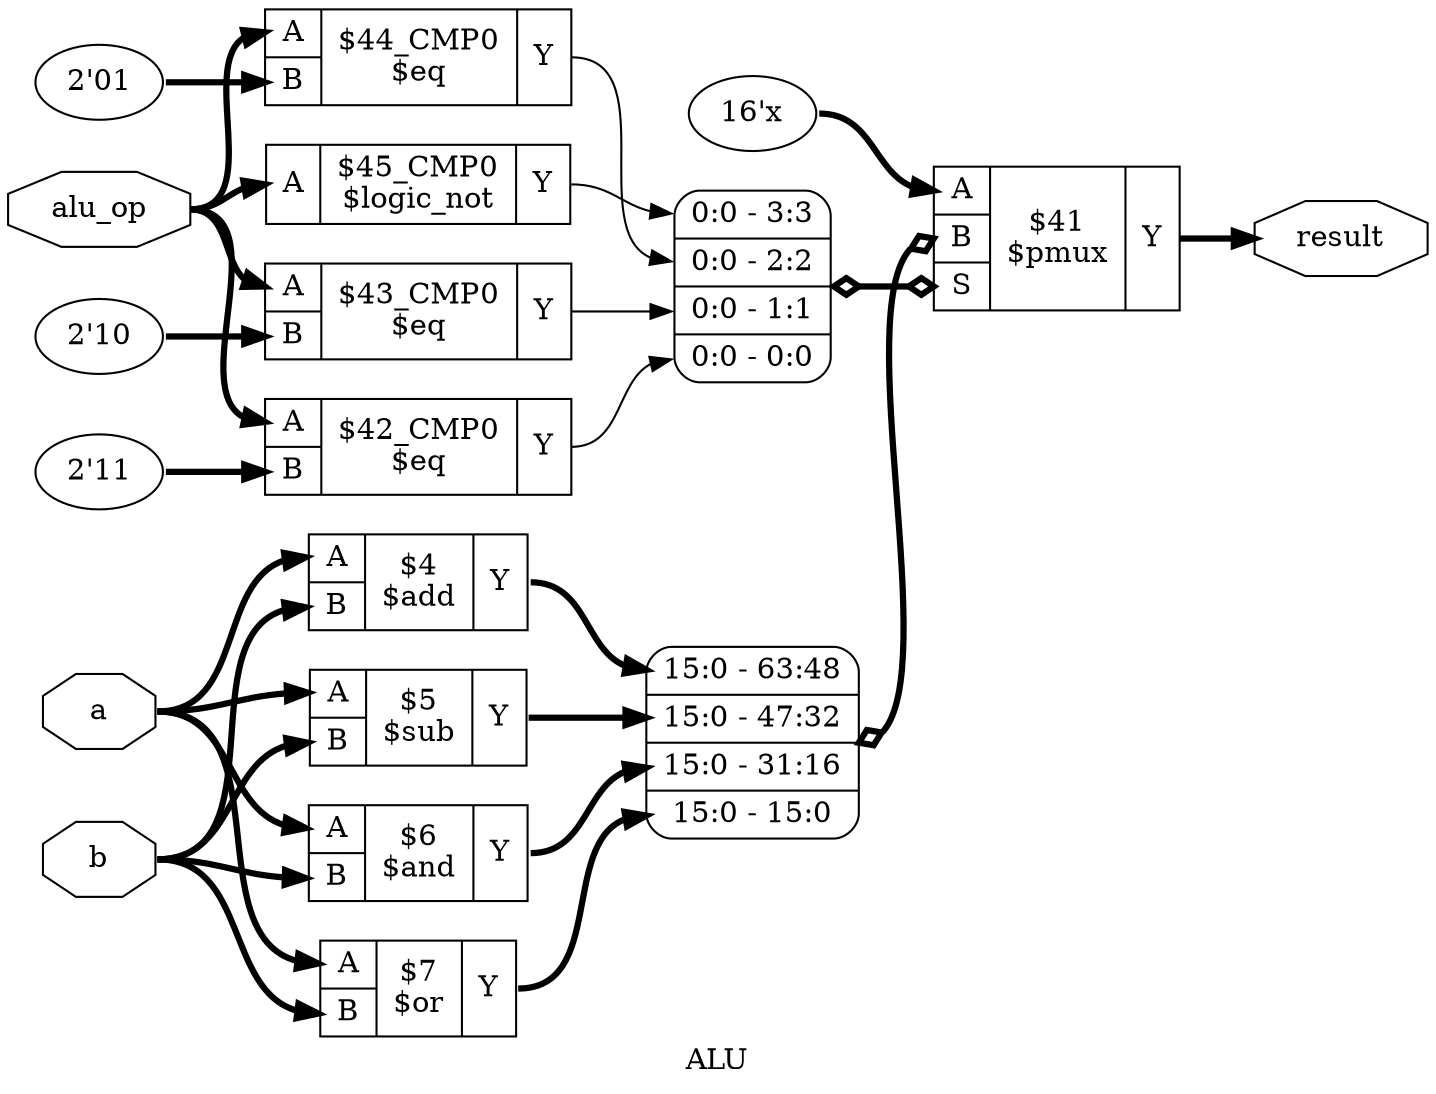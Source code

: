 digraph "ALU" {
label="ALU";
rankdir="LR";
remincross=true;
n9 [ shape=octagon, label="a", color="black", fontcolor="black" ];
n10 [ shape=octagon, label="alu_op", color="black", fontcolor="black" ];
n11 [ shape=octagon, label="b", color="black", fontcolor="black" ];
n12 [ shape=octagon, label="result", color="black", fontcolor="black" ];
c16 [ shape=record, label="{{<p13> A|<p14> B}|$4\n$add|{<p15> Y}}",  ];
c17 [ shape=record, label="{{<p13> A|<p14> B}|$6\n$and|{<p15> Y}}",  ];
c18 [ shape=record, label="{{<p13> A|<p14> B}|$7\n$or|{<p15> Y}}",  ];
v0 [ label="16'x" ];
c20 [ shape=record, label="{{<p13> A|<p14> B|<p19> S}|$41\n$pmux|{<p15> Y}}",  ];
x1 [ shape=record, style=rounded, label="<s3> 15:0 - 63:48 |<s2> 15:0 - 47:32 |<s1> 15:0 - 31:16 |<s0> 15:0 - 15:0 ", color="black", fontcolor="black" ];
x1:e -> c20:p14:w [arrowhead=odiamond, arrowtail=odiamond, dir=both, color="black", fontcolor="black", style="setlinewidth(3)", label=""];
x2 [ shape=record, style=rounded, label="<s3> 0:0 - 3:3 |<s2> 0:0 - 2:2 |<s1> 0:0 - 1:1 |<s0> 0:0 - 0:0 ", color="black", fontcolor="black" ];
x2:e -> c20:p19:w [arrowhead=odiamond, arrowtail=odiamond, dir=both, color="black", fontcolor="black", style="setlinewidth(3)", label=""];
v3 [ label="2'11" ];
c21 [ shape=record, label="{{<p13> A|<p14> B}|$42_CMP0\n$eq|{<p15> Y}}",  ];
v4 [ label="2'10" ];
c22 [ shape=record, label="{{<p13> A|<p14> B}|$43_CMP0\n$eq|{<p15> Y}}",  ];
v5 [ label="2'01" ];
c23 [ shape=record, label="{{<p13> A|<p14> B}|$44_CMP0\n$eq|{<p15> Y}}",  ];
c24 [ shape=record, label="{{<p13> A}|$45_CMP0\n$logic_not|{<p15> Y}}",  ];
c25 [ shape=record, label="{{<p13> A|<p14> B}|$5\n$sub|{<p15> Y}}",  ];
c16:p15:e -> x1:s3:w [color="black", fontcolor="black", style="setlinewidth(3)", label=""];
n10:e -> c21:p13:w [color="black", fontcolor="black", style="setlinewidth(3)", label=""];
n10:e -> c22:p13:w [color="black", fontcolor="black", style="setlinewidth(3)", label=""];
n10:e -> c23:p13:w [color="black", fontcolor="black", style="setlinewidth(3)", label=""];
n10:e -> c24:p13:w [color="black", fontcolor="black", style="setlinewidth(3)", label=""];
n11:e -> c16:p14:w [color="black", fontcolor="black", style="setlinewidth(3)", label=""];
n11:e -> c17:p14:w [color="black", fontcolor="black", style="setlinewidth(3)", label=""];
n11:e -> c18:p14:w [color="black", fontcolor="black", style="setlinewidth(3)", label=""];
n11:e -> c25:p14:w [color="black", fontcolor="black", style="setlinewidth(3)", label=""];
c20:p15:e -> n12:w [color="black", fontcolor="black", style="setlinewidth(3)", label=""];
c17:p15:e -> x1:s1:w [color="black", fontcolor="black", style="setlinewidth(3)", label=""];
c18:p15:e -> x1:s0:w [color="black", fontcolor="black", style="setlinewidth(3)", label=""];
c21:p15:e -> x2:s0:w [color="black", fontcolor="black", label=""];
c22:p15:e -> x2:s1:w [color="black", fontcolor="black", label=""];
c23:p15:e -> x2:s2:w [color="black", fontcolor="black", label=""];
c24:p15:e -> x2:s3:w [color="black", fontcolor="black", label=""];
c25:p15:e -> x1:s2:w [color="black", fontcolor="black", style="setlinewidth(3)", label=""];
n9:e -> c16:p13:w [color="black", fontcolor="black", style="setlinewidth(3)", label=""];
n9:e -> c17:p13:w [color="black", fontcolor="black", style="setlinewidth(3)", label=""];
n9:e -> c18:p13:w [color="black", fontcolor="black", style="setlinewidth(3)", label=""];
n9:e -> c25:p13:w [color="black", fontcolor="black", style="setlinewidth(3)", label=""];
v0:e -> c20:p13:w [color="black", fontcolor="black", style="setlinewidth(3)", label=""];
v3:e -> c21:p14:w [color="black", fontcolor="black", style="setlinewidth(3)", label=""];
v4:e -> c22:p14:w [color="black", fontcolor="black", style="setlinewidth(3)", label=""];
v5:e -> c23:p14:w [color="black", fontcolor="black", style="setlinewidth(3)", label=""];
}
digraph "ControlUnit" {
label="ControlUnit";
rankdir="LR";
remincross=true;
n6 [ shape=octagon, label="alu_op", color="black", fontcolor="black" ];
n7 [ shape=octagon, label="opcode", color="black", fontcolor="black" ];
n8 [ shape=octagon, label="reg_write", color="black", fontcolor="black" ];
c11 [ shape=record, label="{{<p9> A}|$62\n$reduce_or|{<p10> Y}}",  ];
x0 [ shape=record, style=rounded, label="<s3> 0:0 - 3:3 |<s2> 0:0 - 2:2 |<s1> 0:0 - 1:1 |<s0> 0:0 - 0:0 ", color="black", fontcolor="black" ];
x0:e -> c11:p9:w [arrowhead=odiamond, arrowtail=odiamond, dir=both, color="black", fontcolor="black", style="setlinewidth(3)", label=""];
v1 [ label="2'00" ];
v2 [ label="6'011011" ];
c14 [ shape=record, label="{{<p9> A|<p12> B|<p13> S}|$47\n$pmux|{<p10> Y}}",  ];
x3 [ shape=record, style=rounded, label="<s2> 0:0 - 2:2 |<s1> 0:0 - 1:1 |<s0> 0:0 - 0:0 ", color="black", fontcolor="black" ];
x3:e -> c14:p13:w [arrowhead=odiamond, arrowtail=odiamond, dir=both, color="black", fontcolor="black", style="setlinewidth(3)", label=""];
v4 [ label="1'0" ];
v5 [ label="1'1" ];
c15 [ shape=record, label="{{<p9> A|<p12> B|<p13> S}|$52\n$mux|{<p10> Y}}",  ];
v6 [ label="4'0011" ];
c16 [ shape=record, label="{{<p9> A|<p12> B}|$53_CMP0\n$eq|{<p10> Y}}",  ];
v7 [ label="4'0010" ];
c17 [ shape=record, label="{{<p9> A|<p12> B}|$54_CMP0\n$eq|{<p10> Y}}",  ];
v8 [ label="4'0001" ];
c18 [ shape=record, label="{{<p9> A|<p12> B}|$55_CMP0\n$eq|{<p10> Y}}",  ];
c19 [ shape=record, label="{{<p9> A}|$56_CMP0\n$logic_not|{<p10> Y}}",  ];
c11:p10:e -> c15:p13:w [color="black", fontcolor="black", label=""];
n2 [ shape=point ];
c16:p10:e -> n2:w [color="black", fontcolor="black", label=""];
n2:e -> x0:s0:w [color="black", fontcolor="black", label=""];
n2:e -> x3:s0:w [color="black", fontcolor="black", label=""];
n3 [ shape=point ];
c17:p10:e -> n3:w [color="black", fontcolor="black", label=""];
n3:e -> x0:s1:w [color="black", fontcolor="black", label=""];
n3:e -> x3:s1:w [color="black", fontcolor="black", label=""];
n4 [ shape=point ];
c18:p10:e -> n4:w [color="black", fontcolor="black", label=""];
n4:e -> x0:s2:w [color="black", fontcolor="black", label=""];
n4:e -> x3:s2:w [color="black", fontcolor="black", label=""];
c19:p10:e -> x0:s3:w [color="black", fontcolor="black", label=""];
c14:p10:e -> n6:w [color="black", fontcolor="black", style="setlinewidth(3)", label=""];
n7:e -> c16:p9:w [color="black", fontcolor="black", style="setlinewidth(3)", label=""];
n7:e -> c17:p9:w [color="black", fontcolor="black", style="setlinewidth(3)", label=""];
n7:e -> c18:p9:w [color="black", fontcolor="black", style="setlinewidth(3)", label=""];
n7:e -> c19:p9:w [color="black", fontcolor="black", style="setlinewidth(3)", label=""];
c15:p10:e -> n8:w [color="black", fontcolor="black", label=""];
v1:e -> c14:p9:w [color="black", fontcolor="black", style="setlinewidth(3)", label=""];
v2:e -> c14:p12:w [color="black", fontcolor="black", style="setlinewidth(3)", label=""];
v4:e -> c15:p9:w [color="black", fontcolor="black", label=""];
v5:e -> c15:p12:w [color="black", fontcolor="black", label=""];
v6:e -> c16:p12:w [color="black", fontcolor="black", style="setlinewidth(3)", label=""];
v7:e -> c17:p12:w [color="black", fontcolor="black", style="setlinewidth(3)", label=""];
v8:e -> c18:p12:w [color="black", fontcolor="black", style="setlinewidth(3)", label=""];
}
digraph "InstructionMemory" {
label="InstructionMemory";
rankdir="LR";
remincross=true;
n1 [ shape=octagon, label="address", color="black", fontcolor="black" ];
n2 [ shape=octagon, label="instruction", color="black", fontcolor="black" ];
v0 [ label="0" ];
v1 [ label="16'0000000000000000" ];
v2 [ label="16'1111111111111111" ];
c6 [ shape=record, label="{{<p3> ADDR|<p4> DATA|<p5> EN}|$25\n$meminit_v2|{}}",  ];
v3 [ label="1" ];
v4 [ label="16'0000000000000001" ];
v5 [ label="16'1111111111111111" ];
c7 [ shape=record, label="{{<p3> ADDR|<p4> DATA|<p5> EN}|$26\n$meminit_v2|{}}",  ];
v6 [ label="2" ];
v7 [ label="16'0000000000000010" ];
v8 [ label="16'1111111111111111" ];
c8 [ shape=record, label="{{<p3> ADDR|<p4> DATA|<p5> EN}|$27\n$meminit_v2|{}}",  ];
v10 [ label="1'x" ];
v11 [ label="1'x" ];
c10 [ shape=record, label="{{<p3> ADDR|<p9> CLK|<p5> EN}|$24\n$memrd|{<p4> DATA}}",  ];
x9 [ shape=record, style=rounded, label="<s0> 7:0 - 7:0 ", color="black", fontcolor="black" ];
x9:e -> c10:p3:w [arrowhead=odiamond, arrowtail=odiamond, dir=both, color="black", fontcolor="black", style="setlinewidth(3)", label=""];
n1:e -> x9:s0:w [color="black", fontcolor="black", style="setlinewidth(3)", label=""];
c10:p4:e -> n2:w [color="black", fontcolor="black", style="setlinewidth(3)", label=""];
v0:e -> c6:p3:w [color="black", fontcolor="black", style="setlinewidth(3)", label=""];
v1:e -> c6:p4:w [color="black", fontcolor="black", style="setlinewidth(3)", label=""];
v10:e -> c10:p9:w [color="black", fontcolor="black", label=""];
v11:e -> c10:p5:w [color="black", fontcolor="black", label=""];
v2:e -> c6:p5:w [color="black", fontcolor="black", style="setlinewidth(3)", label=""];
v3:e -> c7:p3:w [color="black", fontcolor="black", style="setlinewidth(3)", label=""];
v4:e -> c7:p4:w [color="black", fontcolor="black", style="setlinewidth(3)", label=""];
v5:e -> c7:p5:w [color="black", fontcolor="black", style="setlinewidth(3)", label=""];
v6:e -> c8:p3:w [color="black", fontcolor="black", style="setlinewidth(3)", label=""];
v7:e -> c8:p4:w [color="black", fontcolor="black", style="setlinewidth(3)", label=""];
v8:e -> c8:p5:w [color="black", fontcolor="black", style="setlinewidth(3)", label=""];
}
digraph "MinimalCPU" {
label="MinimalCPU";
rankdir="LR";
remincross=true;
n2 [ shape=diamond, label="alu_op", color="black", fontcolor="black" ];
n3 [ shape=octagon, label="alu_result", color="black", fontcolor="black" ];
n4 [ shape=octagon, label="clk", color="black", fontcolor="black" ];
n5 [ shape=octagon, label="instruction", color="black", fontcolor="black" ];
n6 [ shape=octagon, label="pc", color="black", fontcolor="black" ];
n7 [ shape=diamond, label="pc_next", color="black", fontcolor="black" ];
n8 [ shape=diamond, label="read_data1", color="black", fontcolor="black" ];
n9 [ shape=diamond, label="read_data2", color="black", fontcolor="black" ];
n10 [ shape=diamond, label="reg_write", color="black", fontcolor="black" ];
n11 [ shape=octagon, label="rst", color="black", fontcolor="black" ];
v0 [ label="1" ];
c15 [ shape=record, label="{{<p12> A|<p13> B}|$1\n$add|{<p14> Y}}",  ];
x1 [ shape=record, style=rounded, label="<s1> 31:16 - 31:16 |<s0> 15:0 - 15:0 ", color="black", fontcolor="black" ];
c15:p14:e -> x1:w [arrowhead=odiamond, arrowtail=odiamond, dir=both, color="black", fontcolor="black", style="setlinewidth(3)", label=""];
c19 [ shape=record, label="{{<p16> a|<p2> alu_op|<p17> b}|alu_inst\nALU|{<p18> result}}",  ];
c21 [ shape=record, label="{{<p20> opcode}|cu_inst\nControlUnit|{<p2> alu_op|<p10> reg_write}}",  ];
x2 [ shape=record, style=rounded, label="<s0> 15:12 - 3:0 ", color="black", fontcolor="black" ];
x2:e -> c21:p20:w [arrowhead=odiamond, arrowtail=odiamond, dir=both, color="black", fontcolor="black", style="setlinewidth(3)", label=""];
c23 [ shape=record, label="{{<p22> address}|imem_inst\nInstructionMemory|{<p5> instruction}}",  ];
c24 [ shape=record, label="{{<p4> clk|<p7> pc_next|<p11> rst}|pc_inst\nProgramCounter|{<p6> pc}}",  ];
c29 [ shape=record, label="{{<p4> clk|<p25> rd|<p10> reg_write|<p26> rs1|<p27> rs2|<p28> write_data}|rf_inst\nRegisterFile|{<p8> read_data1|<p9> read_data2}}",  ];
x3 [ shape=record, style=rounded, label="<s0> 7:6 - 1:0 ", color="black", fontcolor="black" ];
x3:e -> c29:p25:w [arrowhead=odiamond, arrowtail=odiamond, dir=both, color="black", fontcolor="black", style="setlinewidth(3)", label=""];
x4 [ shape=record, style=rounded, label="<s0> 11:10 - 1:0 ", color="black", fontcolor="black" ];
x4:e -> c29:p26:w [arrowhead=odiamond, arrowtail=odiamond, dir=both, color="black", fontcolor="black", style="setlinewidth(3)", label=""];
x5 [ shape=record, style=rounded, label="<s0> 9:8 - 1:0 ", color="black", fontcolor="black" ];
x5:e -> c29:p27:w [arrowhead=odiamond, arrowtail=odiamond, dir=both, color="black", fontcolor="black", style="setlinewidth(3)", label=""];
x6 [ shape=record, style=rounded, label="<s0> 15:0 - 15:0 ", color="black", fontcolor="black" ];
n1 [ shape=diamond, label="$1_Y" ];
x1:s1:e -> n1:w [color="black", fontcolor="black", style="setlinewidth(3)", label=""];
x6:s0:e -> n1:w [color="black", fontcolor="black", style="setlinewidth(3)", label=""];
c21:p10:e -> n10:w [color="black", fontcolor="black", label=""];
n10:e -> c29:p10:w [color="black", fontcolor="black", label=""];
n11:e -> c24:p11:w [color="black", fontcolor="black", label=""];
c21:p2:e -> n2:w [color="black", fontcolor="black", style="setlinewidth(3)", label=""];
n2:e -> c19:p2:w [color="black", fontcolor="black", style="setlinewidth(3)", label=""];
c19:p18:e -> n3:w [color="black", fontcolor="black", style="setlinewidth(3)", label=""];
n3:e -> c29:p28:w [color="black", fontcolor="black", style="setlinewidth(3)", label=""];
n4:e -> c24:p4:w [color="black", fontcolor="black", label=""];
n4:e -> c29:p4:w [color="black", fontcolor="black", label=""];
c23:p5:e -> n5:w [color="black", fontcolor="black", style="setlinewidth(3)", label=""];
n5:e -> x2:s0:w [color="black", fontcolor="black", style="setlinewidth(3)", label=""];
n5:e -> x3:s0:w [color="black", fontcolor="black", style="setlinewidth(3)", label=""];
n5:e -> x4:s0:w [color="black", fontcolor="black", style="setlinewidth(3)", label=""];
n5:e -> x5:s0:w [color="black", fontcolor="black", style="setlinewidth(3)", label=""];
c24:p6:e -> n6:w [color="black", fontcolor="black", style="setlinewidth(3)", label=""];
n6:e -> c15:p12:w [color="black", fontcolor="black", style="setlinewidth(3)", label=""];
n6:e -> c23:p22:w [color="black", fontcolor="black", style="setlinewidth(3)", label=""];
x1:s0:e -> n7:w [color="black", fontcolor="black", style="setlinewidth(3)", label=""];
n7:e -> c24:p7:w [color="black", fontcolor="black", style="setlinewidth(3)", label=""];
n7:e -> x6:w [color="black", fontcolor="black", style="setlinewidth(3)", label=""];
c29:p8:e -> n8:w [color="black", fontcolor="black", style="setlinewidth(3)", label=""];
n8:e -> c19:p16:w [color="black", fontcolor="black", style="setlinewidth(3)", label=""];
c29:p9:e -> n9:w [color="black", fontcolor="black", style="setlinewidth(3)", label=""];
n9:e -> c19:p17:w [color="black", fontcolor="black", style="setlinewidth(3)", label=""];
v0:e -> c15:p13:w [color="black", fontcolor="black", style="setlinewidth(3)", label=""];
}
digraph "ProgramCounter" {
label="ProgramCounter";
rankdir="LR";
remincross=true;
n1 [ shape=octagon, label="clk", color="black", fontcolor="black" ];
n2 [ shape=octagon, label="pc", color="black", fontcolor="black" ];
n3 [ shape=octagon, label="pc_next", color="black", fontcolor="black" ];
n4 [ shape=octagon, label="rst", color="black", fontcolor="black" ];
c9 [ shape=record, label="{{<p5> ARST|<p6> CLK|<p7> D}|$60\n$adff|{<p8> Q}}",  ];
n1:e -> c9:p6:w [color="black", fontcolor="black", label=""];
c9:p8:e -> n2:w [color="black", fontcolor="black", style="setlinewidth(3)", label=""];
n3:e -> c9:p7:w [color="black", fontcolor="black", style="setlinewidth(3)", label=""];
n4:e -> c9:p5:w [color="black", fontcolor="black", label=""];
}
digraph "RegisterFile" {
label="RegisterFile";
rankdir="LR";
remincross=true;
n4 [ shape=octagon, label="clk", color="black", fontcolor="black" ];
n5 [ shape=octagon, label="rd", color="black", fontcolor="black" ];
n6 [ shape=octagon, label="read_data1", color="black", fontcolor="black" ];
n7 [ shape=octagon, label="read_data2", color="black", fontcolor="black" ];
n8 [ shape=octagon, label="reg_write", color="black", fontcolor="black" ];
n9 [ shape=octagon, label="rs1", color="black", fontcolor="black" ];
n10 [ shape=octagon, label="rs2", color="black", fontcolor="black" ];
n11 [ shape=octagon, label="write_data", color="black", fontcolor="black" ];
c16 [ shape=record, label="{{<p12> ADDR|<p13> CLK|<p14> DATA|<p15> EN}|$61\n$memwr_v2|{}}",  ];
x0 [ shape=record, style=rounded, label="<s15> 16x 15:15 - 15:0 ", color="black", fontcolor="black" ];
x0:e -> c16:p15:w [arrowhead=odiamond, arrowtail=odiamond, dir=both, color="black", fontcolor="black", style="setlinewidth(3)", label=""];
v1 [ label="1'x" ];
v2 [ label="1'x" ];
c17 [ shape=record, label="{{<p12> ADDR|<p13> CLK|<p15> EN}|$11\n$memrd|{<p14> DATA}}",  ];
v3 [ label="1'x" ];
v4 [ label="1'x" ];
c18 [ shape=record, label="{{<p12> ADDR|<p13> CLK|<p15> EN}|$12\n$memrd|{<p14> DATA}}",  ];
v5 [ label="1'0" ];
v6 [ label="1'1" ];
c23 [ shape=record, label="{{<p19> A|<p20> B|<p21> S}|$33\n$mux|{<p22> Y}}",  ];
x7 [ shape=record, style=rounded, label="<s0> 0:0 - 15:15 ", color="black", fontcolor="black" ];
c23:p22:e -> x7:w [arrowhead=odiamond, arrowtail=odiamond, dir=both, color="black", fontcolor="black", label=""];
v8 [ label="16'x" ];
c24 [ shape=record, label="{{<p19> A|<p20> B|<p21> S}|$36\n$mux|{<p22> Y}}",  ];
v9 [ label="2'x" ];
c25 [ shape=record, label="{{<p19> A|<p20> B|<p21> S}|$39\n$mux|{<p22> Y}}",  ];
x10 [ shape=record, style=rounded, label="<s14> 15x 15:15 - 14:0 ", color="black", fontcolor="black" ];
x11 [ shape=record, style=rounded, label="<s0> 14:0 - 14:0 ", color="black", fontcolor="black" ];
x10:e -> x11:w [arrowhead=odiamond, arrowtail=odiamond, dir=both, color="black", fontcolor="black", style="setlinewidth(3)", label=""];
c25:p22:e -> c16:p12:w [color="black", fontcolor="black", style="setlinewidth(3)", label=""];
n10:e -> c18:p12:w [color="black", fontcolor="black", style="setlinewidth(3)", label=""];
n11:e -> c24:p20:w [color="black", fontcolor="black", style="setlinewidth(3)", label=""];
c24:p22:e -> c16:p14:w [color="black", fontcolor="black", style="setlinewidth(3)", label=""];
n3 [ shape=point ];
x11:s0:e -> n3:w [color="black", fontcolor="black", style="setlinewidth(3)", label=""];
x7:s0:e -> n3:w [color="black", fontcolor="black", label=""];
n3:e -> x0:s15:w [color="black", fontcolor="black", style="setlinewidth(3)", label=""];
n3:e -> x10:s14:w [color="black", fontcolor="black", style="setlinewidth(3)", label=""];
n4:e -> c16:p13:w [color="black", fontcolor="black", label=""];
n5:e -> c25:p20:w [color="black", fontcolor="black", style="setlinewidth(3)", label=""];
c17:p14:e -> n6:w [color="black", fontcolor="black", style="setlinewidth(3)", label=""];
c18:p14:e -> n7:w [color="black", fontcolor="black", style="setlinewidth(3)", label=""];
n8:e -> c23:p21:w [color="black", fontcolor="black", label=""];
n8:e -> c24:p21:w [color="black", fontcolor="black", label=""];
n8:e -> c25:p21:w [color="black", fontcolor="black", label=""];
n9:e -> c17:p12:w [color="black", fontcolor="black", style="setlinewidth(3)", label=""];
v1:e -> c17:p13:w [color="black", fontcolor="black", label=""];
v2:e -> c17:p15:w [color="black", fontcolor="black", label=""];
v3:e -> c18:p13:w [color="black", fontcolor="black", label=""];
v4:e -> c18:p15:w [color="black", fontcolor="black", label=""];
v5:e -> c23:p19:w [color="black", fontcolor="black", label=""];
v6:e -> c23:p20:w [color="black", fontcolor="black", label=""];
v8:e -> c24:p19:w [color="black", fontcolor="black", style="setlinewidth(3)", label=""];
v9:e -> c25:p19:w [color="black", fontcolor="black", style="setlinewidth(3)", label=""];
}
